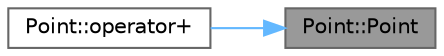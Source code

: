 digraph "Point::Point"
{
 // LATEX_PDF_SIZE
  bgcolor="transparent";
  edge [fontname=Helvetica,fontsize=10,labelfontname=Helvetica,labelfontsize=10];
  node [fontname=Helvetica,fontsize=10,shape=box,height=0.2,width=0.4];
  rankdir="RL";
  Node1 [id="Node000001",label="Point::Point",height=0.2,width=0.4,color="gray40", fillcolor="grey60", style="filled", fontcolor="black",tooltip="Конструктор точки."];
  Node1 -> Node2 [id="edge1_Node000001_Node000002",dir="back",color="steelblue1",style="solid",tooltip=" "];
  Node2 [id="Node000002",label="Point::operator+",height=0.2,width=0.4,color="grey40", fillcolor="white", style="filled",URL="$class_point.html#a7d2d85d1ffef82b7ce75467b29f809c1",tooltip="Оператор сложения."];
}

